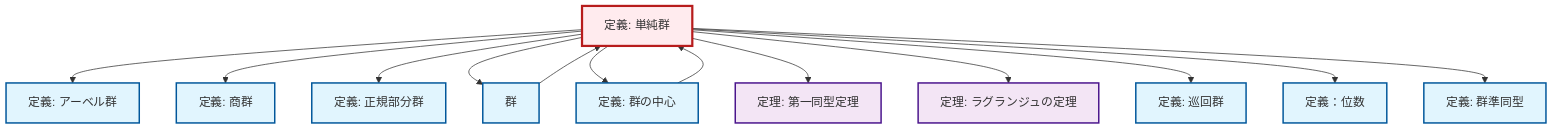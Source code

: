 graph TD
    classDef definition fill:#e1f5fe,stroke:#01579b,stroke-width:2px
    classDef theorem fill:#f3e5f5,stroke:#4a148c,stroke-width:2px
    classDef axiom fill:#fff3e0,stroke:#e65100,stroke-width:2px
    classDef example fill:#e8f5e9,stroke:#1b5e20,stroke-width:2px
    classDef current fill:#ffebee,stroke:#b71c1c,stroke-width:3px
    def-simple-group["定義: 単純群"]:::definition
    def-center-of-group["定義: 群の中心"]:::definition
    def-abelian-group["定義: アーベル群"]:::definition
    def-quotient-group["定義: 商群"]:::definition
    def-normal-subgroup["定義: 正規部分群"]:::definition
    thm-first-isomorphism["定理: 第一同型定理"]:::theorem
    thm-lagrange["定理: ラグランジュの定理"]:::theorem
    def-homomorphism["定義: 群準同型"]:::definition
    def-cyclic-group["定義: 巡回群"]:::definition
    def-order["定義：位数"]:::definition
    def-group["群"]:::definition
    def-simple-group --> def-abelian-group
    def-simple-group --> def-quotient-group
    def-simple-group --> def-normal-subgroup
    def-group --> def-simple-group
    def-simple-group --> def-group
    def-simple-group --> def-center-of-group
    def-center-of-group --> def-simple-group
    def-simple-group --> thm-first-isomorphism
    def-simple-group --> thm-lagrange
    def-simple-group --> def-cyclic-group
    def-simple-group --> def-order
    def-simple-group --> def-homomorphism
    class def-simple-group current